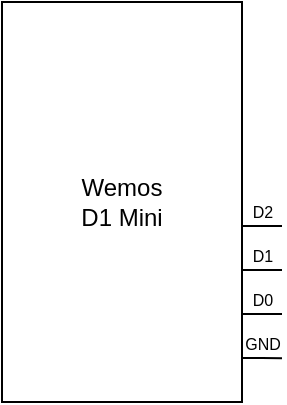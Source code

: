 <mxfile version="16.5.1" type="device"><diagram name="Page-1" id="7e0a89b8-554c-2b80-1dc8-d5c74ca68de4"><mxGraphModel dx="494" dy="309" grid="1" gridSize="10" guides="1" tooltips="1" connect="1" arrows="1" fold="1" page="1" pageScale="1" pageWidth="1169" pageHeight="827" background="none" math="0" shadow="0"><root><mxCell id="0"/><mxCell id="1" parent="0"/><mxCell id="LQIOL31AsS-xtDjfwqjs-13" value="" style="group" vertex="1" connectable="0" parent="1"><mxGeometry x="400" y="240" width="140" height="200" as="geometry"/></mxCell><mxCell id="LQIOL31AsS-xtDjfwqjs-7" value="&lt;font style=&quot;font-size: 8px&quot;&gt;GND&lt;/font&gt;" style="edgeStyle=orthogonalEdgeStyle;rounded=0;orthogonalLoop=1;jettySize=auto;html=1;exitX=1;exitY=0.89;exitDx=0;exitDy=0;exitPerimeter=0;endArrow=none;endFill=0;verticalAlign=bottom;spacing=1;" edge="1" parent="LQIOL31AsS-xtDjfwqjs-13" source="2auTzbehgliF8boqXOjs-1"><mxGeometry relative="1" as="geometry"><mxPoint x="140" y="178.143" as="targetPoint"/><Array as="points"><mxPoint x="130" y="178"/><mxPoint x="130" y="178"/></Array></mxGeometry></mxCell><mxCell id="LQIOL31AsS-xtDjfwqjs-10" value="D2" style="edgeStyle=orthogonalEdgeStyle;rounded=0;orthogonalLoop=1;jettySize=auto;html=1;exitX=1;exitY=0.56;exitDx=0;exitDy=0;exitPerimeter=0;fontSize=8;endArrow=none;endFill=0;verticalAlign=bottom;spacing=1;" edge="1" parent="LQIOL31AsS-xtDjfwqjs-13" source="2auTzbehgliF8boqXOjs-1"><mxGeometry relative="1" as="geometry"><mxPoint x="140" y="112" as="targetPoint"/><mxPoint as="offset"/></mxGeometry></mxCell><mxCell id="LQIOL31AsS-xtDjfwqjs-11" value="D0" style="edgeStyle=orthogonalEdgeStyle;rounded=0;orthogonalLoop=1;jettySize=auto;html=1;exitX=1;exitY=0.78;exitDx=0;exitDy=0;exitPerimeter=0;fontSize=8;endArrow=none;endFill=0;verticalAlign=bottom;spacing=1;" edge="1" parent="LQIOL31AsS-xtDjfwqjs-13" source="2auTzbehgliF8boqXOjs-1"><mxGeometry relative="1" as="geometry"><mxPoint x="140" y="156" as="targetPoint"/></mxGeometry></mxCell><mxCell id="LQIOL31AsS-xtDjfwqjs-12" value="D1" style="edgeStyle=orthogonalEdgeStyle;rounded=0;orthogonalLoop=1;jettySize=auto;html=1;exitX=1;exitY=0.67;exitDx=0;exitDy=0;exitPerimeter=0;fontSize=8;endArrow=none;endFill=0;spacing=1;verticalAlign=bottom;" edge="1" parent="LQIOL31AsS-xtDjfwqjs-13" source="2auTzbehgliF8boqXOjs-1"><mxGeometry relative="1" as="geometry"><mxPoint x="140" y="134.08" as="targetPoint"/></mxGeometry></mxCell><object label="Wemos&lt;br&gt;D1 Mini" id="2auTzbehgliF8boqXOjs-1"><mxCell style="rounded=0;whiteSpace=wrap;html=1;points=[[0,0.11,0,0,0],[0,0.22,0,0,0],[0,0.33,0,0,0],[0,0.44,0,0,0],[0,0.56,0,0,0],[0,0.67,0,0,0],[0,0.78,0,0,0],[0,0.89,0,0,0],[1,0.11,0,0,0],[1,0.22,0,0,0],[1,0.33,0,0,0],[1,0.44,0,0,0],[1,0.56,0,0,0],[1,0.67,0,0,0],[1,0.78,0,0,0],[1,0.89,0,0,0]];sketch=0;" parent="LQIOL31AsS-xtDjfwqjs-13" vertex="1"><mxGeometry width="120" height="200" as="geometry"/></mxCell></object></root></mxGraphModel></diagram></mxfile>